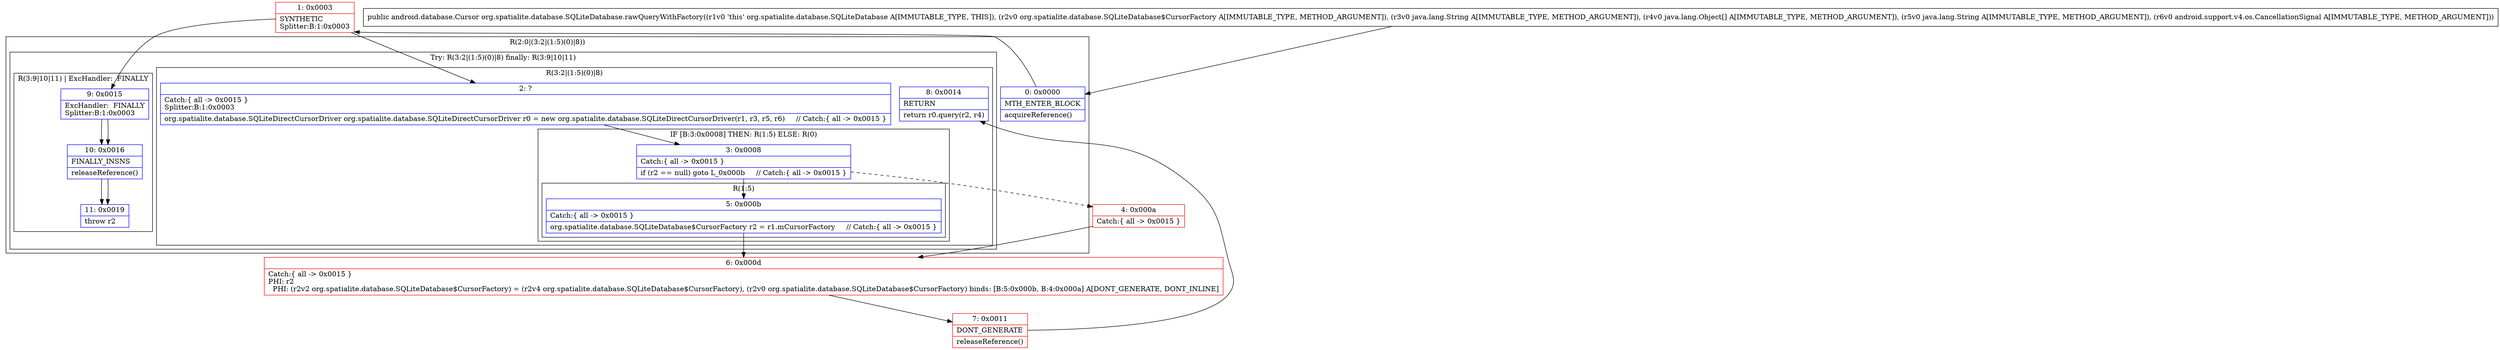 digraph "CFG fororg.spatialite.database.SQLiteDatabase.rawQueryWithFactory(Lorg\/spatialite\/database\/SQLiteDatabase$CursorFactory;Ljava\/lang\/String;[Ljava\/lang\/Object;Ljava\/lang\/String;Landroid\/support\/v4\/os\/CancellationSignal;)Landroid\/database\/Cursor;" {
subgraph cluster_Region_372857185 {
label = "R(2:0|(3:2|(1:5)(0)|8))";
node [shape=record,color=blue];
Node_0 [shape=record,label="{0\:\ 0x0000|MTH_ENTER_BLOCK\l|acquireReference()\l}"];
subgraph cluster_TryCatchRegion_231191517 {
label = "Try: R(3:2|(1:5)(0)|8) finally: R(3:9|10|11)";
node [shape=record,color=blue];
subgraph cluster_Region_1465016296 {
label = "R(3:2|(1:5)(0)|8)";
node [shape=record,color=blue];
Node_2 [shape=record,label="{2\:\ ?|Catch:\{ all \-\> 0x0015 \}\lSplitter:B:1:0x0003\l|org.spatialite.database.SQLiteDirectCursorDriver org.spatialite.database.SQLiteDirectCursorDriver r0 = new org.spatialite.database.SQLiteDirectCursorDriver(r1, r3, r5, r6)     \/\/ Catch:\{ all \-\> 0x0015 \}\l}"];
subgraph cluster_IfRegion_1138945770 {
label = "IF [B:3:0x0008] THEN: R(1:5) ELSE: R(0)";
node [shape=record,color=blue];
Node_3 [shape=record,label="{3\:\ 0x0008|Catch:\{ all \-\> 0x0015 \}\l|if (r2 == null) goto L_0x000b     \/\/ Catch:\{ all \-\> 0x0015 \}\l}"];
subgraph cluster_Region_1245483416 {
label = "R(1:5)";
node [shape=record,color=blue];
Node_5 [shape=record,label="{5\:\ 0x000b|Catch:\{ all \-\> 0x0015 \}\l|org.spatialite.database.SQLiteDatabase$CursorFactory r2 = r1.mCursorFactory     \/\/ Catch:\{ all \-\> 0x0015 \}\l}"];
}
subgraph cluster_Region_378678255 {
label = "R(0)";
node [shape=record,color=blue];
}
}
Node_8 [shape=record,label="{8\:\ 0x0014|RETURN\l|return r0.query(r2, r4)\l}"];
}
subgraph cluster_Region_653999035 {
label = "R(3:9|10|11) | ExcHandler:  FINALLY\l";
node [shape=record,color=blue];
Node_9 [shape=record,label="{9\:\ 0x0015|ExcHandler:  FINALLY\lSplitter:B:1:0x0003\l}"];
Node_10 [shape=record,label="{10\:\ 0x0016|FINALLY_INSNS\l|releaseReference()\l}"];
Node_11 [shape=record,label="{11\:\ 0x0019|throw r2\l}"];
}
}
}
subgraph cluster_Region_653999035 {
label = "R(3:9|10|11) | ExcHandler:  FINALLY\l";
node [shape=record,color=blue];
Node_9 [shape=record,label="{9\:\ 0x0015|ExcHandler:  FINALLY\lSplitter:B:1:0x0003\l}"];
Node_10 [shape=record,label="{10\:\ 0x0016|FINALLY_INSNS\l|releaseReference()\l}"];
Node_11 [shape=record,label="{11\:\ 0x0019|throw r2\l}"];
}
Node_1 [shape=record,color=red,label="{1\:\ 0x0003|SYNTHETIC\lSplitter:B:1:0x0003\l}"];
Node_4 [shape=record,color=red,label="{4\:\ 0x000a|Catch:\{ all \-\> 0x0015 \}\l}"];
Node_6 [shape=record,color=red,label="{6\:\ 0x000d|Catch:\{ all \-\> 0x0015 \}\lPHI: r2 \l  PHI: (r2v2 org.spatialite.database.SQLiteDatabase$CursorFactory) = (r2v4 org.spatialite.database.SQLiteDatabase$CursorFactory), (r2v0 org.spatialite.database.SQLiteDatabase$CursorFactory) binds: [B:5:0x000b, B:4:0x000a] A[DONT_GENERATE, DONT_INLINE]\l}"];
Node_7 [shape=record,color=red,label="{7\:\ 0x0011|DONT_GENERATE\l|releaseReference()\l}"];
MethodNode[shape=record,label="{public android.database.Cursor org.spatialite.database.SQLiteDatabase.rawQueryWithFactory((r1v0 'this' org.spatialite.database.SQLiteDatabase A[IMMUTABLE_TYPE, THIS]), (r2v0 org.spatialite.database.SQLiteDatabase$CursorFactory A[IMMUTABLE_TYPE, METHOD_ARGUMENT]), (r3v0 java.lang.String A[IMMUTABLE_TYPE, METHOD_ARGUMENT]), (r4v0 java.lang.Object[] A[IMMUTABLE_TYPE, METHOD_ARGUMENT]), (r5v0 java.lang.String A[IMMUTABLE_TYPE, METHOD_ARGUMENT]), (r6v0 android.support.v4.os.CancellationSignal A[IMMUTABLE_TYPE, METHOD_ARGUMENT])) }"];
MethodNode -> Node_0;
Node_0 -> Node_1;
Node_2 -> Node_3;
Node_3 -> Node_4[style=dashed];
Node_3 -> Node_5;
Node_5 -> Node_6;
Node_9 -> Node_10;
Node_10 -> Node_11;
Node_9 -> Node_10;
Node_10 -> Node_11;
Node_1 -> Node_2;
Node_1 -> Node_9;
Node_4 -> Node_6;
Node_6 -> Node_7;
Node_7 -> Node_8;
}

